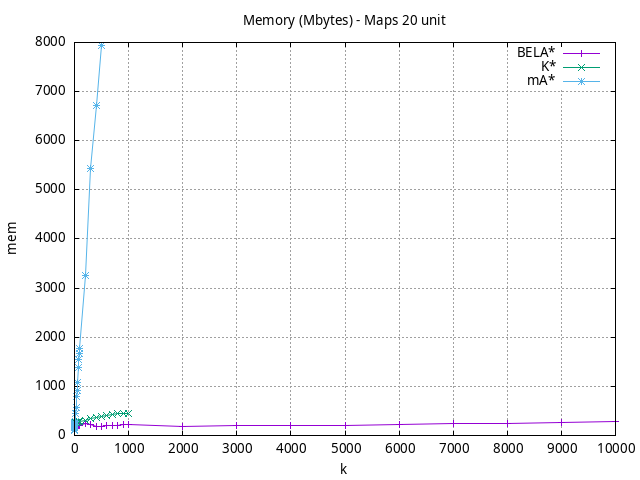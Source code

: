 #!/usr/bin/gnuplot
# -*- coding: utf-8 -*-
#
# results/maps/unit/20/random512-20.heuristic.unit.mem.gnuplot
#
# Started on 04/07/2024 21:47:30
# Author: Carlos Linares López
set grid
set xlabel "k"
set ylabel "mem"

set title "Memory (Mbytes) - Maps 20 unit"

set terminal png enhanced font "Ariel,10"
set output 'random512-20.heuristic.unit.mem.png'

plot "-" title "BELA*"      with linesp, "-" title "K*"      with linesp, "-" title "mA*"      with linesp

	1 180.64
	2 208.4
	3 229.8
	4 230.0
	5 230.0
	6 230.0
	7 230.0
	8 230.0
	9 230.0
	10 230.0
	20 230.0
	30 230.0
	40 230.0
	50 229.4
	60 230.0
	70 230.0
	80 194.0
	90 239.7
	100 211.82
	200 239.7
	300 216.72
	400 186.82
	500 192.84
	600 213.33
	700 207.04
	800 195.15
	900 226.35
	1000 217.58
	2000 184.05
	3000 199.17
	4000 196.91
	5000 194.24
	6000 219.31
	7000 235.47
	8000 253.54
	9000 268.17
	10000 287.28
end
	1 228.48
	2 246.05
	3 249.6
	4 251.3
	5 252.6
	6 256.07
	7 260.11
	8 262.97
	9 263.0
	10 263.0
	20 264.71
	30 268.68
	40 270.35
	50 273.69
	60 273.01
	70 277.43
	80 280.15
	90 282.29
	100 284.19
	200 303.26
	300 338.41
	400 372.9
	500 389.05
	600 401.5
	700 419.7
	800 437.71
	900 449.25
	1000 457.43
end
	1 101.56
	2 129.77
	3 163.19
	4 174.09
	5 188.29
	6 203.6
	7 226.99
	8 249.92
	9 272.89
	10 280.83
	20 443.12
	30 562.61
	40 787.44
	50 924.28
	60 1075.27
	70 1392.96
	80 1540.6
	90 1663.89
	100 1772.84
	200 3264.92
	300 5438.12
	400 6722.98
	500 7947.67
end
